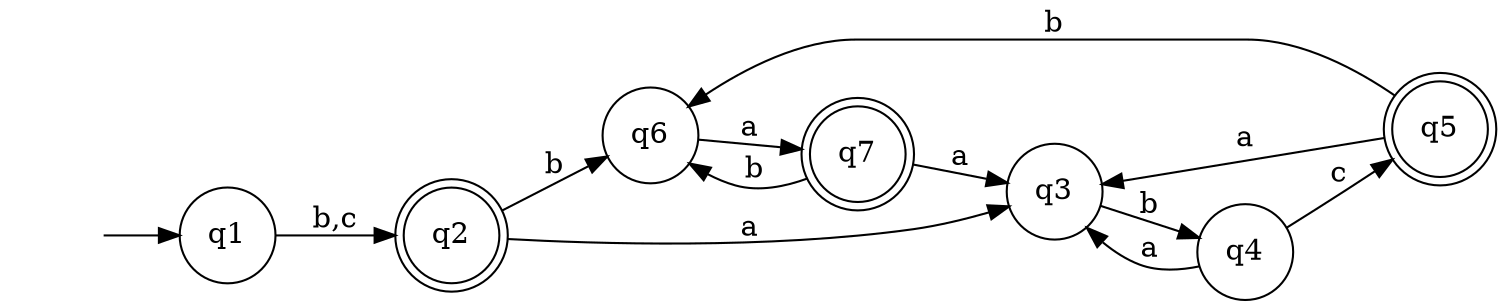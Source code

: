 digraph G8 {
rankdir="LR";
node[shape = "circle"];
q0 [style = invis];
q2[shape = doublecircle];
q7[shape = doublecircle];
q5[shape = doublecircle];
q0->q1;
q1->q2[label="b,c"];
q2->q6[label="b"];
q2->q3[label="a"];
q6->q7->q3[label="a"];
q7->q6[label=" b"];
q3->q4[label="b"];
q4->q3[label="a"];
q4->q5[label="c"];
q5->q6[label="b"];
q5->q3[label="a"];
}